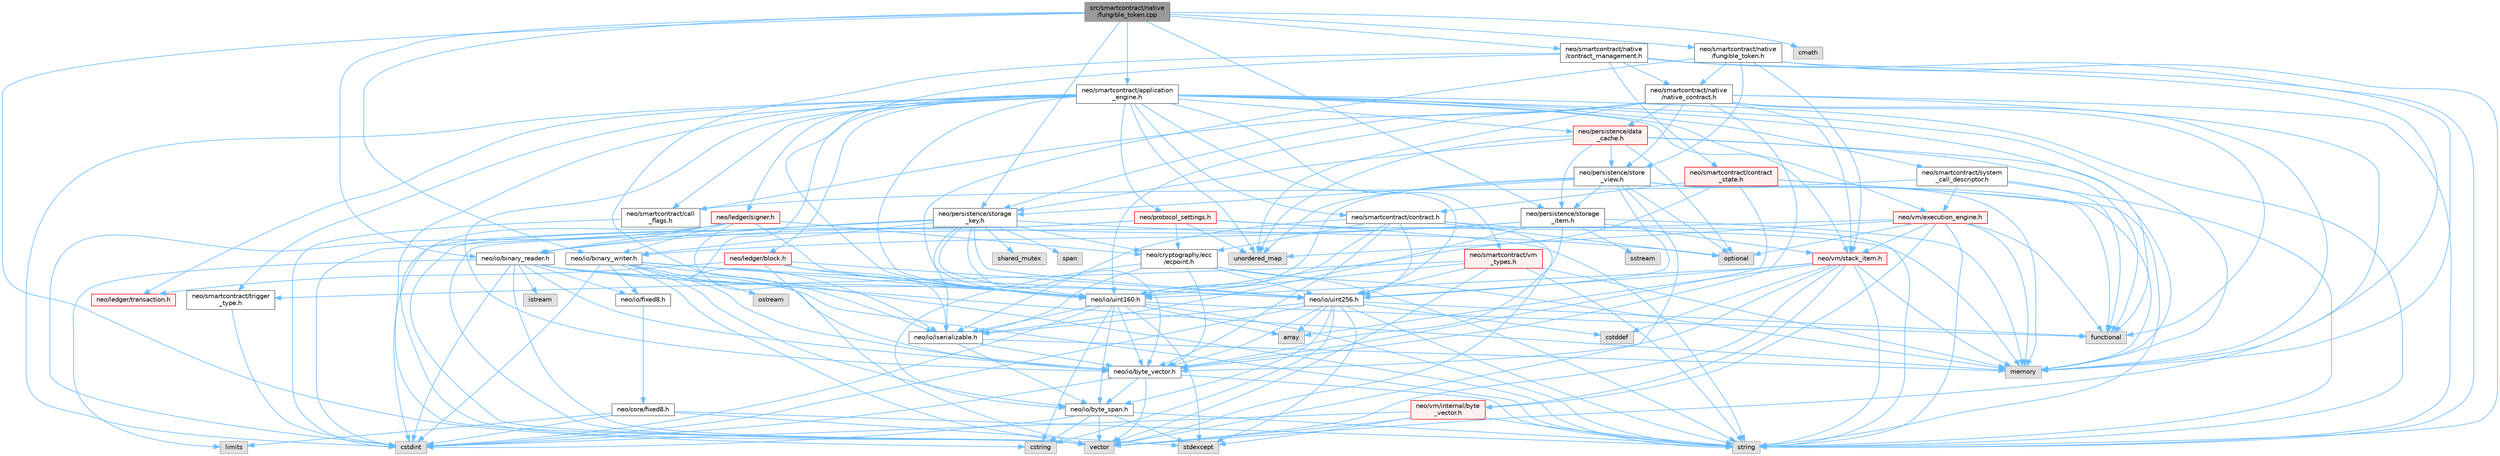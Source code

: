 digraph "src/smartcontract/native/fungible_token.cpp"
{
 // LATEX_PDF_SIZE
  bgcolor="transparent";
  edge [fontname=Helvetica,fontsize=10,labelfontname=Helvetica,labelfontsize=10];
  node [fontname=Helvetica,fontsize=10,shape=box,height=0.2,width=0.4];
  Node1 [id="Node000001",label="src/smartcontract/native\l/fungible_token.cpp",height=0.2,width=0.4,color="gray40", fillcolor="grey60", style="filled", fontcolor="black",tooltip=" "];
  Node1 -> Node2 [id="edge1_Node000001_Node000002",color="steelblue1",style="solid",tooltip=" "];
  Node2 [id="Node000002",label="neo/io/binary_reader.h",height=0.2,width=0.4,color="grey40", fillcolor="white", style="filled",URL="$binary__reader_8h.html",tooltip=" "];
  Node2 -> Node3 [id="edge2_Node000002_Node000003",color="steelblue1",style="solid",tooltip=" "];
  Node3 [id="Node000003",label="neo/io/byte_vector.h",height=0.2,width=0.4,color="grey40", fillcolor="white", style="filled",URL="$io_2byte__vector_8h.html",tooltip=" "];
  Node3 -> Node4 [id="edge3_Node000003_Node000004",color="steelblue1",style="solid",tooltip=" "];
  Node4 [id="Node000004",label="neo/io/byte_span.h",height=0.2,width=0.4,color="grey40", fillcolor="white", style="filled",URL="$io_2byte__span_8h.html",tooltip=" "];
  Node4 -> Node5 [id="edge4_Node000004_Node000005",color="steelblue1",style="solid",tooltip=" "];
  Node5 [id="Node000005",label="cstdint",height=0.2,width=0.4,color="grey60", fillcolor="#E0E0E0", style="filled",tooltip=" "];
  Node4 -> Node6 [id="edge5_Node000004_Node000006",color="steelblue1",style="solid",tooltip=" "];
  Node6 [id="Node000006",label="cstring",height=0.2,width=0.4,color="grey60", fillcolor="#E0E0E0", style="filled",tooltip=" "];
  Node4 -> Node7 [id="edge6_Node000004_Node000007",color="steelblue1",style="solid",tooltip=" "];
  Node7 [id="Node000007",label="stdexcept",height=0.2,width=0.4,color="grey60", fillcolor="#E0E0E0", style="filled",tooltip=" "];
  Node4 -> Node8 [id="edge7_Node000004_Node000008",color="steelblue1",style="solid",tooltip=" "];
  Node8 [id="Node000008",label="string",height=0.2,width=0.4,color="grey60", fillcolor="#E0E0E0", style="filled",tooltip=" "];
  Node4 -> Node9 [id="edge8_Node000004_Node000009",color="steelblue1",style="solid",tooltip=" "];
  Node9 [id="Node000009",label="vector",height=0.2,width=0.4,color="grey60", fillcolor="#E0E0E0", style="filled",tooltip=" "];
  Node3 -> Node5 [id="edge9_Node000003_Node000005",color="steelblue1",style="solid",tooltip=" "];
  Node3 -> Node8 [id="edge10_Node000003_Node000008",color="steelblue1",style="solid",tooltip=" "];
  Node3 -> Node9 [id="edge11_Node000003_Node000009",color="steelblue1",style="solid",tooltip=" "];
  Node2 -> Node10 [id="edge12_Node000002_Node000010",color="steelblue1",style="solid",tooltip=" "];
  Node10 [id="Node000010",label="neo/io/fixed8.h",height=0.2,width=0.4,color="grey40", fillcolor="white", style="filled",URL="$io_2fixed8_8h.html",tooltip=" "];
  Node10 -> Node11 [id="edge13_Node000010_Node000011",color="steelblue1",style="solid",tooltip=" "];
  Node11 [id="Node000011",label="neo/core/fixed8.h",height=0.2,width=0.4,color="grey40", fillcolor="white", style="filled",URL="$core_2fixed8_8h.html",tooltip=" "];
  Node11 -> Node5 [id="edge14_Node000011_Node000005",color="steelblue1",style="solid",tooltip=" "];
  Node11 -> Node12 [id="edge15_Node000011_Node000012",color="steelblue1",style="solid",tooltip=" "];
  Node12 [id="Node000012",label="limits",height=0.2,width=0.4,color="grey60", fillcolor="#E0E0E0", style="filled",tooltip=" "];
  Node11 -> Node7 [id="edge16_Node000011_Node000007",color="steelblue1",style="solid",tooltip=" "];
  Node11 -> Node8 [id="edge17_Node000011_Node000008",color="steelblue1",style="solid",tooltip=" "];
  Node2 -> Node13 [id="edge18_Node000002_Node000013",color="steelblue1",style="solid",tooltip=" "];
  Node13 [id="Node000013",label="neo/io/uint160.h",height=0.2,width=0.4,color="grey40", fillcolor="white", style="filled",URL="$uint160_8h.html",tooltip=" "];
  Node13 -> Node4 [id="edge19_Node000013_Node000004",color="steelblue1",style="solid",tooltip=" "];
  Node13 -> Node3 [id="edge20_Node000013_Node000003",color="steelblue1",style="solid",tooltip=" "];
  Node13 -> Node14 [id="edge21_Node000013_Node000014",color="steelblue1",style="solid",tooltip=" "];
  Node14 [id="Node000014",label="neo/io/iserializable.h",height=0.2,width=0.4,color="grey40", fillcolor="white", style="filled",URL="$iserializable_8h.html",tooltip=" "];
  Node14 -> Node4 [id="edge22_Node000014_Node000004",color="steelblue1",style="solid",tooltip=" "];
  Node14 -> Node3 [id="edge23_Node000014_Node000003",color="steelblue1",style="solid",tooltip=" "];
  Node14 -> Node15 [id="edge24_Node000014_Node000015",color="steelblue1",style="solid",tooltip=" "];
  Node15 [id="Node000015",label="memory",height=0.2,width=0.4,color="grey60", fillcolor="#E0E0E0", style="filled",tooltip=" "];
  Node13 -> Node16 [id="edge25_Node000013_Node000016",color="steelblue1",style="solid",tooltip=" "];
  Node16 [id="Node000016",label="array",height=0.2,width=0.4,color="grey60", fillcolor="#E0E0E0", style="filled",tooltip=" "];
  Node13 -> Node5 [id="edge26_Node000013_Node000005",color="steelblue1",style="solid",tooltip=" "];
  Node13 -> Node6 [id="edge27_Node000013_Node000006",color="steelblue1",style="solid",tooltip=" "];
  Node13 -> Node17 [id="edge28_Node000013_Node000017",color="steelblue1",style="solid",tooltip=" "];
  Node17 [id="Node000017",label="functional",height=0.2,width=0.4,color="grey60", fillcolor="#E0E0E0", style="filled",tooltip=" "];
  Node13 -> Node7 [id="edge29_Node000013_Node000007",color="steelblue1",style="solid",tooltip=" "];
  Node13 -> Node8 [id="edge30_Node000013_Node000008",color="steelblue1",style="solid",tooltip=" "];
  Node2 -> Node18 [id="edge31_Node000002_Node000018",color="steelblue1",style="solid",tooltip=" "];
  Node18 [id="Node000018",label="neo/io/uint256.h",height=0.2,width=0.4,color="grey40", fillcolor="white", style="filled",URL="$uint256_8h.html",tooltip=" "];
  Node18 -> Node4 [id="edge32_Node000018_Node000004",color="steelblue1",style="solid",tooltip=" "];
  Node18 -> Node3 [id="edge33_Node000018_Node000003",color="steelblue1",style="solid",tooltip=" "];
  Node18 -> Node14 [id="edge34_Node000018_Node000014",color="steelblue1",style="solid",tooltip=" "];
  Node18 -> Node16 [id="edge35_Node000018_Node000016",color="steelblue1",style="solid",tooltip=" "];
  Node18 -> Node19 [id="edge36_Node000018_Node000019",color="steelblue1",style="solid",tooltip=" "];
  Node19 [id="Node000019",label="cstddef",height=0.2,width=0.4,color="grey60", fillcolor="#E0E0E0", style="filled",tooltip=" "];
  Node18 -> Node5 [id="edge37_Node000018_Node000005",color="steelblue1",style="solid",tooltip=" "];
  Node18 -> Node6 [id="edge38_Node000018_Node000006",color="steelblue1",style="solid",tooltip=" "];
  Node18 -> Node17 [id="edge39_Node000018_Node000017",color="steelblue1",style="solid",tooltip=" "];
  Node18 -> Node7 [id="edge40_Node000018_Node000007",color="steelblue1",style="solid",tooltip=" "];
  Node18 -> Node8 [id="edge41_Node000018_Node000008",color="steelblue1",style="solid",tooltip=" "];
  Node2 -> Node5 [id="edge42_Node000002_Node000005",color="steelblue1",style="solid",tooltip=" "];
  Node2 -> Node20 [id="edge43_Node000002_Node000020",color="steelblue1",style="solid",tooltip=" "];
  Node20 [id="Node000020",label="istream",height=0.2,width=0.4,color="grey60", fillcolor="#E0E0E0", style="filled",tooltip=" "];
  Node2 -> Node12 [id="edge44_Node000002_Node000012",color="steelblue1",style="solid",tooltip=" "];
  Node2 -> Node15 [id="edge45_Node000002_Node000015",color="steelblue1",style="solid",tooltip=" "];
  Node2 -> Node8 [id="edge46_Node000002_Node000008",color="steelblue1",style="solid",tooltip=" "];
  Node2 -> Node9 [id="edge47_Node000002_Node000009",color="steelblue1",style="solid",tooltip=" "];
  Node1 -> Node21 [id="edge48_Node000001_Node000021",color="steelblue1",style="solid",tooltip=" "];
  Node21 [id="Node000021",label="neo/io/binary_writer.h",height=0.2,width=0.4,color="grey40", fillcolor="white", style="filled",URL="$binary__writer_8h.html",tooltip=" "];
  Node21 -> Node4 [id="edge49_Node000021_Node000004",color="steelblue1",style="solid",tooltip=" "];
  Node21 -> Node3 [id="edge50_Node000021_Node000003",color="steelblue1",style="solid",tooltip=" "];
  Node21 -> Node10 [id="edge51_Node000021_Node000010",color="steelblue1",style="solid",tooltip=" "];
  Node21 -> Node13 [id="edge52_Node000021_Node000013",color="steelblue1",style="solid",tooltip=" "];
  Node21 -> Node18 [id="edge53_Node000021_Node000018",color="steelblue1",style="solid",tooltip=" "];
  Node21 -> Node5 [id="edge54_Node000021_Node000005",color="steelblue1",style="solid",tooltip=" "];
  Node21 -> Node22 [id="edge55_Node000021_Node000022",color="steelblue1",style="solid",tooltip=" "];
  Node22 [id="Node000022",label="ostream",height=0.2,width=0.4,color="grey60", fillcolor="#E0E0E0", style="filled",tooltip=" "];
  Node21 -> Node8 [id="edge56_Node000021_Node000008",color="steelblue1",style="solid",tooltip=" "];
  Node21 -> Node9 [id="edge57_Node000021_Node000009",color="steelblue1",style="solid",tooltip=" "];
  Node1 -> Node23 [id="edge58_Node000001_Node000023",color="steelblue1",style="solid",tooltip=" "];
  Node23 [id="Node000023",label="neo/persistence/storage\l_item.h",height=0.2,width=0.4,color="grey40", fillcolor="white", style="filled",URL="$persistence_2storage__item_8h.html",tooltip=" "];
  Node23 -> Node2 [id="edge59_Node000023_Node000002",color="steelblue1",style="solid",tooltip=" "];
  Node23 -> Node21 [id="edge60_Node000023_Node000021",color="steelblue1",style="solid",tooltip=" "];
  Node23 -> Node3 [id="edge61_Node000023_Node000003",color="steelblue1",style="solid",tooltip=" "];
  Node23 -> Node14 [id="edge62_Node000023_Node000014",color="steelblue1",style="solid",tooltip=" "];
  Node23 -> Node24 [id="edge63_Node000023_Node000024",color="steelblue1",style="solid",tooltip=" "];
  Node24 [id="Node000024",label="neo/vm/stack_item.h",height=0.2,width=0.4,color="red", fillcolor="#FFF0F0", style="filled",URL="$stack__item_8h.html",tooltip=" "];
  Node24 -> Node3 [id="edge64_Node000024_Node000003",color="steelblue1",style="solid",tooltip=" "];
  Node24 -> Node13 [id="edge65_Node000024_Node000013",color="steelblue1",style="solid",tooltip=" "];
  Node24 -> Node18 [id="edge66_Node000024_Node000018",color="steelblue1",style="solid",tooltip=" "];
  Node24 -> Node25 [id="edge67_Node000024_Node000025",color="steelblue1",style="solid",tooltip=" "];
  Node25 [id="Node000025",label="neo/vm/internal/byte\l_vector.h",height=0.2,width=0.4,color="red", fillcolor="#FFF0F0", style="filled",URL="$vm_2internal_2byte__vector_8h.html",tooltip=" "];
  Node25 -> Node5 [id="edge68_Node000025_Node000005",color="steelblue1",style="solid",tooltip=" "];
  Node25 -> Node7 [id="edge69_Node000025_Node000007",color="steelblue1",style="solid",tooltip=" "];
  Node25 -> Node8 [id="edge70_Node000025_Node000008",color="steelblue1",style="solid",tooltip=" "];
  Node25 -> Node9 [id="edge71_Node000025_Node000009",color="steelblue1",style="solid",tooltip=" "];
  Node24 -> Node16 [id="edge72_Node000024_Node000016",color="steelblue1",style="solid",tooltip=" "];
  Node24 -> Node19 [id="edge73_Node000024_Node000019",color="steelblue1",style="solid",tooltip=" "];
  Node24 -> Node15 [id="edge74_Node000024_Node000015",color="steelblue1",style="solid",tooltip=" "];
  Node24 -> Node8 [id="edge75_Node000024_Node000008",color="steelblue1",style="solid",tooltip=" "];
  Node24 -> Node9 [id="edge76_Node000024_Node000009",color="steelblue1",style="solid",tooltip=" "];
  Node23 -> Node15 [id="edge77_Node000023_Node000015",color="steelblue1",style="solid",tooltip=" "];
  Node23 -> Node29 [id="edge78_Node000023_Node000029",color="steelblue1",style="solid",tooltip=" "];
  Node29 [id="Node000029",label="sstream",height=0.2,width=0.4,color="grey60", fillcolor="#E0E0E0", style="filled",tooltip=" "];
  Node1 -> Node30 [id="edge79_Node000001_Node000030",color="steelblue1",style="solid",tooltip=" "];
  Node30 [id="Node000030",label="neo/persistence/storage\l_key.h",height=0.2,width=0.4,color="grey40", fillcolor="white", style="filled",URL="$persistence_2storage__key_8h.html",tooltip=" "];
  Node30 -> Node31 [id="edge80_Node000030_Node000031",color="steelblue1",style="solid",tooltip=" "];
  Node31 [id="Node000031",label="neo/cryptography/ecc\l/ecpoint.h",height=0.2,width=0.4,color="grey40", fillcolor="white", style="filled",URL="$ecpoint_8h.html",tooltip=" "];
  Node31 -> Node4 [id="edge81_Node000031_Node000004",color="steelblue1",style="solid",tooltip=" "];
  Node31 -> Node3 [id="edge82_Node000031_Node000003",color="steelblue1",style="solid",tooltip=" "];
  Node31 -> Node14 [id="edge83_Node000031_Node000014",color="steelblue1",style="solid",tooltip=" "];
  Node31 -> Node18 [id="edge84_Node000031_Node000018",color="steelblue1",style="solid",tooltip=" "];
  Node31 -> Node15 [id="edge85_Node000031_Node000015",color="steelblue1",style="solid",tooltip=" "];
  Node31 -> Node8 [id="edge86_Node000031_Node000008",color="steelblue1",style="solid",tooltip=" "];
  Node30 -> Node2 [id="edge87_Node000030_Node000002",color="steelblue1",style="solid",tooltip=" "];
  Node30 -> Node21 [id="edge88_Node000030_Node000021",color="steelblue1",style="solid",tooltip=" "];
  Node30 -> Node3 [id="edge89_Node000030_Node000003",color="steelblue1",style="solid",tooltip=" "];
  Node30 -> Node14 [id="edge90_Node000030_Node000014",color="steelblue1",style="solid",tooltip=" "];
  Node30 -> Node13 [id="edge91_Node000030_Node000013",color="steelblue1",style="solid",tooltip=" "];
  Node30 -> Node18 [id="edge92_Node000030_Node000018",color="steelblue1",style="solid",tooltip=" "];
  Node30 -> Node5 [id="edge93_Node000030_Node000005",color="steelblue1",style="solid",tooltip=" "];
  Node30 -> Node32 [id="edge94_Node000030_Node000032",color="steelblue1",style="solid",tooltip=" "];
  Node32 [id="Node000032",label="optional",height=0.2,width=0.4,color="grey60", fillcolor="#E0E0E0", style="filled",tooltip=" "];
  Node30 -> Node33 [id="edge95_Node000030_Node000033",color="steelblue1",style="solid",tooltip=" "];
  Node33 [id="Node000033",label="shared_mutex",height=0.2,width=0.4,color="grey60", fillcolor="#E0E0E0", style="filled",tooltip=" "];
  Node30 -> Node34 [id="edge96_Node000030_Node000034",color="steelblue1",style="solid",tooltip=" "];
  Node34 [id="Node000034",label="span",height=0.2,width=0.4,color="grey60", fillcolor="#E0E0E0", style="filled",tooltip=" "];
  Node1 -> Node35 [id="edge97_Node000001_Node000035",color="steelblue1",style="solid",tooltip=" "];
  Node35 [id="Node000035",label="neo/smartcontract/application\l_engine.h",height=0.2,width=0.4,color="grey40", fillcolor="white", style="filled",URL="$application__engine_8h.html",tooltip=" "];
  Node35 -> Node3 [id="edge98_Node000035_Node000003",color="steelblue1",style="solid",tooltip=" "];
  Node35 -> Node14 [id="edge99_Node000035_Node000014",color="steelblue1",style="solid",tooltip=" "];
  Node35 -> Node13 [id="edge100_Node000035_Node000013",color="steelblue1",style="solid",tooltip=" "];
  Node35 -> Node18 [id="edge101_Node000035_Node000018",color="steelblue1",style="solid",tooltip=" "];
  Node35 -> Node36 [id="edge102_Node000035_Node000036",color="steelblue1",style="solid",tooltip=" "];
  Node36 [id="Node000036",label="neo/ledger/block.h",height=0.2,width=0.4,color="red", fillcolor="#FFF0F0", style="filled",URL="$ledger_2block_8h.html",tooltip=" "];
  Node36 -> Node14 [id="edge103_Node000036_Node000014",color="steelblue1",style="solid",tooltip=" "];
  Node36 -> Node13 [id="edge104_Node000036_Node000013",color="steelblue1",style="solid",tooltip=" "];
  Node36 -> Node18 [id="edge105_Node000036_Node000018",color="steelblue1",style="solid",tooltip=" "];
  Node36 -> Node62 [id="edge106_Node000036_Node000062",color="steelblue1",style="solid",tooltip=" "];
  Node62 [id="Node000062",label="neo/ledger/transaction.h",height=0.2,width=0.4,color="red", fillcolor="#FFF0F0", style="filled",URL="$ledger_2transaction_8h.html",tooltip=" "];
  Node36 -> Node9 [id="edge107_Node000036_Node000009",color="steelblue1",style="solid",tooltip=" "];
  Node35 -> Node66 [id="edge108_Node000035_Node000066",color="steelblue1",style="solid",tooltip=" "];
  Node66 [id="Node000066",label="neo/ledger/signer.h",height=0.2,width=0.4,color="red", fillcolor="#FFF0F0", style="filled",URL="$signer_8h.html",tooltip=" "];
  Node66 -> Node31 [id="edge109_Node000066_Node000031",color="steelblue1",style="solid",tooltip=" "];
  Node66 -> Node2 [id="edge110_Node000066_Node000002",color="steelblue1",style="solid",tooltip=" "];
  Node66 -> Node21 [id="edge111_Node000066_Node000021",color="steelblue1",style="solid",tooltip=" "];
  Node66 -> Node14 [id="edge112_Node000066_Node000014",color="steelblue1",style="solid",tooltip=" "];
  Node66 -> Node13 [id="edge113_Node000066_Node000013",color="steelblue1",style="solid",tooltip=" "];
  Node66 -> Node5 [id="edge114_Node000066_Node000005",color="steelblue1",style="solid",tooltip=" "];
  Node66 -> Node9 [id="edge115_Node000066_Node000009",color="steelblue1",style="solid",tooltip=" "];
  Node35 -> Node62 [id="edge116_Node000035_Node000062",color="steelblue1",style="solid",tooltip=" "];
  Node35 -> Node76 [id="edge117_Node000035_Node000076",color="steelblue1",style="solid",tooltip=" "];
  Node76 [id="Node000076",label="neo/persistence/data\l_cache.h",height=0.2,width=0.4,color="red", fillcolor="#FFF0F0", style="filled",URL="$data__cache_8h.html",tooltip=" "];
  Node76 -> Node23 [id="edge118_Node000076_Node000023",color="steelblue1",style="solid",tooltip=" "];
  Node76 -> Node30 [id="edge119_Node000076_Node000030",color="steelblue1",style="solid",tooltip=" "];
  Node76 -> Node78 [id="edge120_Node000076_Node000078",color="steelblue1",style="solid",tooltip=" "];
  Node78 [id="Node000078",label="neo/persistence/store\l_view.h",height=0.2,width=0.4,color="grey40", fillcolor="white", style="filled",URL="$store__view_8h.html",tooltip=" "];
  Node78 -> Node13 [id="edge121_Node000078_Node000013",color="steelblue1",style="solid",tooltip=" "];
  Node78 -> Node18 [id="edge122_Node000078_Node000018",color="steelblue1",style="solid",tooltip=" "];
  Node78 -> Node23 [id="edge123_Node000078_Node000023",color="steelblue1",style="solid",tooltip=" "];
  Node78 -> Node30 [id="edge124_Node000078_Node000030",color="steelblue1",style="solid",tooltip=" "];
  Node78 -> Node17 [id="edge125_Node000078_Node000017",color="steelblue1",style="solid",tooltip=" "];
  Node78 -> Node15 [id="edge126_Node000078_Node000015",color="steelblue1",style="solid",tooltip=" "];
  Node78 -> Node32 [id="edge127_Node000078_Node000032",color="steelblue1",style="solid",tooltip=" "];
  Node78 -> Node48 [id="edge128_Node000078_Node000048",color="steelblue1",style="solid",tooltip=" "];
  Node48 [id="Node000048",label="unordered_map",height=0.2,width=0.4,color="grey60", fillcolor="#E0E0E0", style="filled",tooltip=" "];
  Node78 -> Node9 [id="edge129_Node000078_Node000009",color="steelblue1",style="solid",tooltip=" "];
  Node76 -> Node17 [id="edge130_Node000076_Node000017",color="steelblue1",style="solid",tooltip=" "];
  Node76 -> Node15 [id="edge131_Node000076_Node000015",color="steelblue1",style="solid",tooltip=" "];
  Node76 -> Node32 [id="edge132_Node000076_Node000032",color="steelblue1",style="solid",tooltip=" "];
  Node76 -> Node48 [id="edge133_Node000076_Node000048",color="steelblue1",style="solid",tooltip=" "];
  Node35 -> Node79 [id="edge134_Node000035_Node000079",color="steelblue1",style="solid",tooltip=" "];
  Node79 [id="Node000079",label="neo/protocol_settings.h",height=0.2,width=0.4,color="red", fillcolor="#FFF0F0", style="filled",URL="$protocol__settings_8h.html",tooltip=" "];
  Node79 -> Node31 [id="edge135_Node000079_Node000031",color="steelblue1",style="solid",tooltip=" "];
  Node79 -> Node5 [id="edge136_Node000079_Node000005",color="steelblue1",style="solid",tooltip=" "];
  Node79 -> Node15 [id="edge137_Node000079_Node000015",color="steelblue1",style="solid",tooltip=" "];
  Node79 -> Node8 [id="edge138_Node000079_Node000008",color="steelblue1",style="solid",tooltip=" "];
  Node79 -> Node48 [id="edge139_Node000079_Node000048",color="steelblue1",style="solid",tooltip=" "];
  Node79 -> Node9 [id="edge140_Node000079_Node000009",color="steelblue1",style="solid",tooltip=" "];
  Node35 -> Node81 [id="edge141_Node000035_Node000081",color="steelblue1",style="solid",tooltip=" "];
  Node81 [id="Node000081",label="neo/smartcontract/call\l_flags.h",height=0.2,width=0.4,color="grey40", fillcolor="white", style="filled",URL="$call__flags_8h.html",tooltip=" "];
  Node81 -> Node5 [id="edge142_Node000081_Node000005",color="steelblue1",style="solid",tooltip=" "];
  Node35 -> Node82 [id="edge143_Node000035_Node000082",color="steelblue1",style="solid",tooltip=" "];
  Node82 [id="Node000082",label="neo/smartcontract/contract.h",height=0.2,width=0.4,color="grey40", fillcolor="white", style="filled",URL="$contract_8h.html",tooltip=" "];
  Node82 -> Node31 [id="edge144_Node000082_Node000031",color="steelblue1",style="solid",tooltip=" "];
  Node82 -> Node3 [id="edge145_Node000082_Node000003",color="steelblue1",style="solid",tooltip=" "];
  Node82 -> Node14 [id="edge146_Node000082_Node000014",color="steelblue1",style="solid",tooltip=" "];
  Node82 -> Node13 [id="edge147_Node000082_Node000013",color="steelblue1",style="solid",tooltip=" "];
  Node82 -> Node18 [id="edge148_Node000082_Node000018",color="steelblue1",style="solid",tooltip=" "];
  Node82 -> Node32 [id="edge149_Node000082_Node000032",color="steelblue1",style="solid",tooltip=" "];
  Node82 -> Node8 [id="edge150_Node000082_Node000008",color="steelblue1",style="solid",tooltip=" "];
  Node82 -> Node9 [id="edge151_Node000082_Node000009",color="steelblue1",style="solid",tooltip=" "];
  Node35 -> Node83 [id="edge152_Node000035_Node000083",color="steelblue1",style="solid",tooltip=" "];
  Node83 [id="Node000083",label="neo/smartcontract/system\l_call_descriptor.h",height=0.2,width=0.4,color="grey40", fillcolor="white", style="filled",URL="$system__call__descriptor_8h.html",tooltip=" "];
  Node83 -> Node81 [id="edge153_Node000083_Node000081",color="steelblue1",style="solid",tooltip=" "];
  Node83 -> Node84 [id="edge154_Node000083_Node000084",color="steelblue1",style="solid",tooltip=" "];
  Node84 [id="Node000084",label="neo/vm/execution_engine.h",height=0.2,width=0.4,color="red", fillcolor="#FFF0F0", style="filled",URL="$execution__engine_8h.html",tooltip=" "];
  Node84 -> Node25 [id="edge155_Node000084_Node000025",color="steelblue1",style="solid",tooltip=" "];
  Node84 -> Node24 [id="edge156_Node000084_Node000024",color="steelblue1",style="solid",tooltip=" "];
  Node84 -> Node17 [id="edge157_Node000084_Node000017",color="steelblue1",style="solid",tooltip=" "];
  Node84 -> Node15 [id="edge158_Node000084_Node000015",color="steelblue1",style="solid",tooltip=" "];
  Node84 -> Node32 [id="edge159_Node000084_Node000032",color="steelblue1",style="solid",tooltip=" "];
  Node84 -> Node8 [id="edge160_Node000084_Node000008",color="steelblue1",style="solid",tooltip=" "];
  Node84 -> Node48 [id="edge161_Node000084_Node000048",color="steelblue1",style="solid",tooltip=" "];
  Node84 -> Node9 [id="edge162_Node000084_Node000009",color="steelblue1",style="solid",tooltip=" "];
  Node83 -> Node17 [id="edge163_Node000083_Node000017",color="steelblue1",style="solid",tooltip=" "];
  Node83 -> Node8 [id="edge164_Node000083_Node000008",color="steelblue1",style="solid",tooltip=" "];
  Node35 -> Node98 [id="edge165_Node000035_Node000098",color="steelblue1",style="solid",tooltip=" "];
  Node98 [id="Node000098",label="neo/smartcontract/trigger\l_type.h",height=0.2,width=0.4,color="grey40", fillcolor="white", style="filled",URL="$trigger__type_8h.html",tooltip=" "];
  Node98 -> Node5 [id="edge166_Node000098_Node000005",color="steelblue1",style="solid",tooltip=" "];
  Node35 -> Node99 [id="edge167_Node000035_Node000099",color="steelblue1",style="solid",tooltip=" "];
  Node99 [id="Node000099",label="neo/smartcontract/vm\l_types.h",height=0.2,width=0.4,color="red", fillcolor="#FFF0F0", style="filled",URL="$vm__types_8h.html",tooltip=" "];
  Node99 -> Node13 [id="edge168_Node000099_Node000013",color="steelblue1",style="solid",tooltip=" "];
  Node99 -> Node18 [id="edge169_Node000099_Node000018",color="steelblue1",style="solid",tooltip=" "];
  Node99 -> Node98 [id="edge170_Node000099_Node000098",color="steelblue1",style="solid",tooltip=" "];
  Node99 -> Node15 [id="edge171_Node000099_Node000015",color="steelblue1",style="solid",tooltip=" "];
  Node99 -> Node8 [id="edge172_Node000099_Node000008",color="steelblue1",style="solid",tooltip=" "];
  Node99 -> Node9 [id="edge173_Node000099_Node000009",color="steelblue1",style="solid",tooltip=" "];
  Node35 -> Node84 [id="edge174_Node000035_Node000084",color="steelblue1",style="solid",tooltip=" "];
  Node35 -> Node24 [id="edge175_Node000035_Node000024",color="steelblue1",style="solid",tooltip=" "];
  Node35 -> Node5 [id="edge176_Node000035_Node000005",color="steelblue1",style="solid",tooltip=" "];
  Node35 -> Node17 [id="edge177_Node000035_Node000017",color="steelblue1",style="solid",tooltip=" "];
  Node35 -> Node15 [id="edge178_Node000035_Node000015",color="steelblue1",style="solid",tooltip=" "];
  Node35 -> Node8 [id="edge179_Node000035_Node000008",color="steelblue1",style="solid",tooltip=" "];
  Node35 -> Node48 [id="edge180_Node000035_Node000048",color="steelblue1",style="solid",tooltip=" "];
  Node35 -> Node9 [id="edge181_Node000035_Node000009",color="steelblue1",style="solid",tooltip=" "];
  Node1 -> Node100 [id="edge182_Node000001_Node000100",color="steelblue1",style="solid",tooltip=" "];
  Node100 [id="Node000100",label="neo/smartcontract/native\l/contract_management.h",height=0.2,width=0.4,color="grey40", fillcolor="white", style="filled",URL="$contract__management_8h.html",tooltip=" "];
  Node100 -> Node3 [id="edge183_Node000100_Node000003",color="steelblue1",style="solid",tooltip=" "];
  Node100 -> Node13 [id="edge184_Node000100_Node000013",color="steelblue1",style="solid",tooltip=" "];
  Node100 -> Node101 [id="edge185_Node000100_Node000101",color="steelblue1",style="solid",tooltip=" "];
  Node101 [id="Node000101",label="neo/smartcontract/contract\l_state.h",height=0.2,width=0.4,color="red", fillcolor="#FFF0F0", style="filled",URL="$contract__state_8h.html",tooltip=" "];
  Node101 -> Node3 [id="edge186_Node000101_Node000003",color="steelblue1",style="solid",tooltip=" "];
  Node101 -> Node13 [id="edge187_Node000101_Node000013",color="steelblue1",style="solid",tooltip=" "];
  Node101 -> Node15 [id="edge188_Node000101_Node000015",color="steelblue1",style="solid",tooltip=" "];
  Node101 -> Node8 [id="edge189_Node000101_Node000008",color="steelblue1",style="solid",tooltip=" "];
  Node101 -> Node82 [id="edge190_Node000101_Node000082",color="steelblue1",style="solid",tooltip=" "];
  Node100 -> Node104 [id="edge191_Node000100_Node000104",color="steelblue1",style="solid",tooltip=" "];
  Node104 [id="Node000104",label="neo/smartcontract/native\l/native_contract.h",height=0.2,width=0.4,color="grey40", fillcolor="white", style="filled",URL="$native_2native__contract_8h.html",tooltip=" "];
  Node104 -> Node3 [id="edge192_Node000104_Node000003",color="steelblue1",style="solid",tooltip=" "];
  Node104 -> Node13 [id="edge193_Node000104_Node000013",color="steelblue1",style="solid",tooltip=" "];
  Node104 -> Node76 [id="edge194_Node000104_Node000076",color="steelblue1",style="solid",tooltip=" "];
  Node104 -> Node30 [id="edge195_Node000104_Node000030",color="steelblue1",style="solid",tooltip=" "];
  Node104 -> Node78 [id="edge196_Node000104_Node000078",color="steelblue1",style="solid",tooltip=" "];
  Node104 -> Node81 [id="edge197_Node000104_Node000081",color="steelblue1",style="solid",tooltip=" "];
  Node104 -> Node24 [id="edge198_Node000104_Node000024",color="steelblue1",style="solid",tooltip=" "];
  Node104 -> Node17 [id="edge199_Node000104_Node000017",color="steelblue1",style="solid",tooltip=" "];
  Node104 -> Node15 [id="edge200_Node000104_Node000015",color="steelblue1",style="solid",tooltip=" "];
  Node104 -> Node8 [id="edge201_Node000104_Node000008",color="steelblue1",style="solid",tooltip=" "];
  Node104 -> Node48 [id="edge202_Node000104_Node000048",color="steelblue1",style="solid",tooltip=" "];
  Node104 -> Node9 [id="edge203_Node000104_Node000009",color="steelblue1",style="solid",tooltip=" "];
  Node100 -> Node15 [id="edge204_Node000100_Node000015",color="steelblue1",style="solid",tooltip=" "];
  Node100 -> Node8 [id="edge205_Node000100_Node000008",color="steelblue1",style="solid",tooltip=" "];
  Node1 -> Node105 [id="edge206_Node000001_Node000105",color="steelblue1",style="solid",tooltip=" "];
  Node105 [id="Node000105",label="neo/smartcontract/native\l/fungible_token.h",height=0.2,width=0.4,color="grey40", fillcolor="white", style="filled",URL="$fungible__token_8h.html",tooltip=" "];
  Node105 -> Node13 [id="edge207_Node000105_Node000013",color="steelblue1",style="solid",tooltip=" "];
  Node105 -> Node78 [id="edge208_Node000105_Node000078",color="steelblue1",style="solid",tooltip=" "];
  Node105 -> Node104 [id="edge209_Node000105_Node000104",color="steelblue1",style="solid",tooltip=" "];
  Node105 -> Node24 [id="edge210_Node000105_Node000024",color="steelblue1",style="solid",tooltip=" "];
  Node105 -> Node15 [id="edge211_Node000105_Node000015",color="steelblue1",style="solid",tooltip=" "];
  Node105 -> Node8 [id="edge212_Node000105_Node000008",color="steelblue1",style="solid",tooltip=" "];
  Node1 -> Node53 [id="edge213_Node000001_Node000053",color="steelblue1",style="solid",tooltip=" "];
  Node53 [id="Node000053",label="cmath",height=0.2,width=0.4,color="grey60", fillcolor="#E0E0E0", style="filled",tooltip=" "];
  Node1 -> Node6 [id="edge214_Node000001_Node000006",color="steelblue1",style="solid",tooltip=" "];
}
